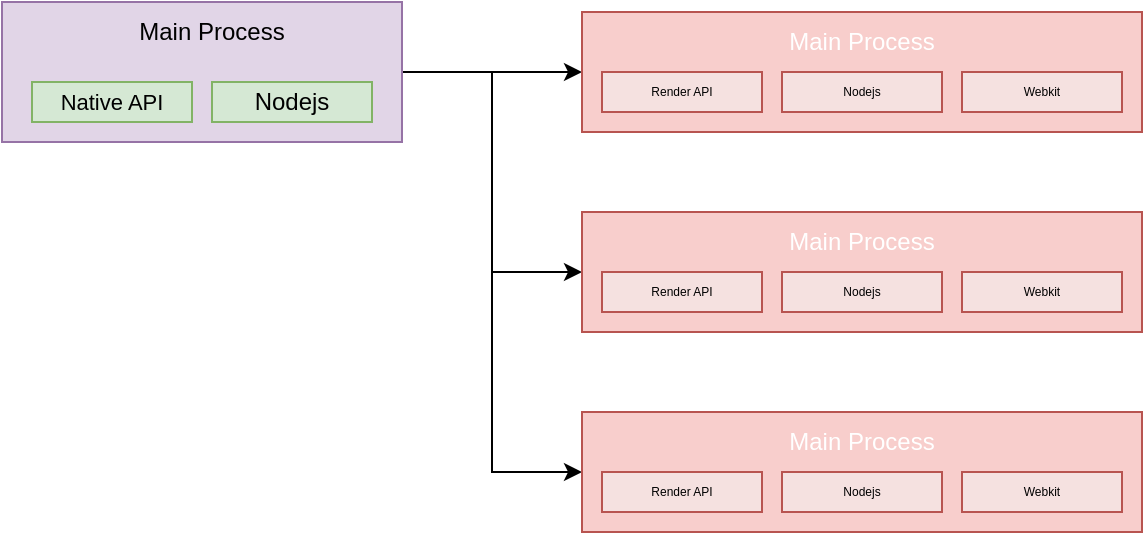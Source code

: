 <mxfile version="21.3.5" type="github">
  <diagram name="第 1 页" id="i7Nl1X1JWIGGdcwZOCES">
    <mxGraphModel dx="1283" dy="719" grid="1" gridSize="10" guides="1" tooltips="1" connect="1" arrows="1" fold="1" page="1" pageScale="1" pageWidth="827" pageHeight="1169" math="0" shadow="0">
      <root>
        <mxCell id="0" />
        <mxCell id="1" parent="0" />
        <mxCell id="HTUoIQ_aqMkniWgsbpct-31" style="edgeStyle=orthogonalEdgeStyle;rounded=0;orthogonalLoop=1;jettySize=auto;html=1;" edge="1" parent="1" source="HTUoIQ_aqMkniWgsbpct-1" target="HTUoIQ_aqMkniWgsbpct-5">
          <mxGeometry relative="1" as="geometry" />
        </mxCell>
        <mxCell id="HTUoIQ_aqMkniWgsbpct-32" style="edgeStyle=orthogonalEdgeStyle;rounded=0;orthogonalLoop=1;jettySize=auto;html=1;entryX=0;entryY=0.5;entryDx=0;entryDy=0;" edge="1" parent="1" source="HTUoIQ_aqMkniWgsbpct-1" target="HTUoIQ_aqMkniWgsbpct-20">
          <mxGeometry relative="1" as="geometry" />
        </mxCell>
        <mxCell id="HTUoIQ_aqMkniWgsbpct-33" style="edgeStyle=orthogonalEdgeStyle;rounded=0;orthogonalLoop=1;jettySize=auto;html=1;entryX=0;entryY=0.5;entryDx=0;entryDy=0;" edge="1" parent="1" source="HTUoIQ_aqMkniWgsbpct-1" target="HTUoIQ_aqMkniWgsbpct-25">
          <mxGeometry relative="1" as="geometry" />
        </mxCell>
        <mxCell id="HTUoIQ_aqMkniWgsbpct-1" value="" style="rounded=0;whiteSpace=wrap;html=1;fillColor=#e1d5e7;strokeColor=#9673a6;" vertex="1" parent="1">
          <mxGeometry x="230" y="215" width="200" height="70" as="geometry" />
        </mxCell>
        <mxCell id="HTUoIQ_aqMkniWgsbpct-2" value="Main Process" style="text;html=1;align=center;verticalAlign=middle;whiteSpace=wrap;rounded=0;fontColor=#000000;" vertex="1" parent="1">
          <mxGeometry x="295" y="215" width="80" height="30" as="geometry" />
        </mxCell>
        <mxCell id="HTUoIQ_aqMkniWgsbpct-3" value="&lt;font style=&quot;font-size: 11px;&quot;&gt;Native API&lt;/font&gt;" style="rounded=0;whiteSpace=wrap;html=1;fillColor=#d5e8d4;strokeColor=#82b366;fontSize=7;" vertex="1" parent="1">
          <mxGeometry x="245" y="255" width="80" height="20" as="geometry" />
        </mxCell>
        <mxCell id="HTUoIQ_aqMkniWgsbpct-4" value="Nodejs" style="rounded=0;whiteSpace=wrap;html=1;fillColor=#d5e8d4;strokeColor=#82b366;" vertex="1" parent="1">
          <mxGeometry x="335" y="255" width="80" height="20" as="geometry" />
        </mxCell>
        <mxCell id="HTUoIQ_aqMkniWgsbpct-5" value="" style="rounded=0;whiteSpace=wrap;html=1;fillColor=#f8cecc;strokeColor=#b85450;" vertex="1" parent="1">
          <mxGeometry x="520" y="220" width="280" height="60" as="geometry" />
        </mxCell>
        <mxCell id="HTUoIQ_aqMkniWgsbpct-6" value="Main Process" style="text;html=1;align=center;verticalAlign=middle;whiteSpace=wrap;rounded=0;fontColor=#FFFFFF;" vertex="1" parent="1">
          <mxGeometry x="620" y="220" width="80" height="30" as="geometry" />
        </mxCell>
        <mxCell id="HTUoIQ_aqMkniWgsbpct-7" value="Render API" style="rounded=0;whiteSpace=wrap;html=1;fillColor=#f5e1e0;strokeColor=#b85450;fontSize=6;fillStyle=auto;gradientColor=none;" vertex="1" parent="1">
          <mxGeometry x="530" y="250" width="80" height="20" as="geometry" />
        </mxCell>
        <mxCell id="HTUoIQ_aqMkniWgsbpct-8" value="Nodejs" style="rounded=0;whiteSpace=wrap;html=1;fillColor=#f5e1e0;strokeColor=#b85450;fontSize=6;fillStyle=auto;gradientColor=none;" vertex="1" parent="1">
          <mxGeometry x="620" y="250" width="80" height="20" as="geometry" />
        </mxCell>
        <mxCell id="HTUoIQ_aqMkniWgsbpct-9" value="Webkit" style="rounded=0;whiteSpace=wrap;html=1;fillColor=#f5e1e0;strokeColor=#b85450;fontSize=6;fillStyle=auto;gradientColor=none;" vertex="1" parent="1">
          <mxGeometry x="710" y="250" width="80" height="20" as="geometry" />
        </mxCell>
        <mxCell id="HTUoIQ_aqMkniWgsbpct-20" value="" style="rounded=0;whiteSpace=wrap;html=1;fillColor=#f8cecc;strokeColor=#b85450;" vertex="1" parent="1">
          <mxGeometry x="520" y="320" width="280" height="60" as="geometry" />
        </mxCell>
        <mxCell id="HTUoIQ_aqMkniWgsbpct-21" value="Main Process" style="text;html=1;align=center;verticalAlign=middle;whiteSpace=wrap;rounded=0;fontColor=#FFFFFF;" vertex="1" parent="1">
          <mxGeometry x="620" y="320" width="80" height="30" as="geometry" />
        </mxCell>
        <mxCell id="HTUoIQ_aqMkniWgsbpct-22" value="Render API" style="rounded=0;whiteSpace=wrap;html=1;fillColor=#f5e1e0;strokeColor=#b85450;fontSize=6;fillStyle=auto;gradientColor=none;" vertex="1" parent="1">
          <mxGeometry x="530" y="350" width="80" height="20" as="geometry" />
        </mxCell>
        <mxCell id="HTUoIQ_aqMkniWgsbpct-23" value="Nodejs" style="rounded=0;whiteSpace=wrap;html=1;fillColor=#f5e1e0;strokeColor=#b85450;fontSize=6;fillStyle=auto;gradientColor=none;" vertex="1" parent="1">
          <mxGeometry x="620" y="350" width="80" height="20" as="geometry" />
        </mxCell>
        <mxCell id="HTUoIQ_aqMkniWgsbpct-24" value="Webkit" style="rounded=0;whiteSpace=wrap;html=1;fillColor=#f5e1e0;strokeColor=#b85450;fontSize=6;fillStyle=auto;gradientColor=none;" vertex="1" parent="1">
          <mxGeometry x="710" y="350" width="80" height="20" as="geometry" />
        </mxCell>
        <mxCell id="HTUoIQ_aqMkniWgsbpct-25" value="" style="rounded=0;whiteSpace=wrap;html=1;fillColor=#f8cecc;strokeColor=#b85450;" vertex="1" parent="1">
          <mxGeometry x="520" y="420" width="280" height="60" as="geometry" />
        </mxCell>
        <mxCell id="HTUoIQ_aqMkniWgsbpct-26" value="Main Process" style="text;html=1;align=center;verticalAlign=middle;whiteSpace=wrap;rounded=0;fontColor=#FFFFFF;" vertex="1" parent="1">
          <mxGeometry x="620" y="420" width="80" height="30" as="geometry" />
        </mxCell>
        <mxCell id="HTUoIQ_aqMkniWgsbpct-27" value="Render API" style="rounded=0;whiteSpace=wrap;html=1;fillColor=#f5e1e0;strokeColor=#b85450;fontSize=6;fillStyle=auto;gradientColor=none;" vertex="1" parent="1">
          <mxGeometry x="530" y="450" width="80" height="20" as="geometry" />
        </mxCell>
        <mxCell id="HTUoIQ_aqMkniWgsbpct-28" value="Nodejs" style="rounded=0;whiteSpace=wrap;html=1;fillColor=#f5e1e0;strokeColor=#b85450;fontSize=6;fillStyle=auto;gradientColor=none;" vertex="1" parent="1">
          <mxGeometry x="620" y="450" width="80" height="20" as="geometry" />
        </mxCell>
        <mxCell id="HTUoIQ_aqMkniWgsbpct-29" value="Webkit" style="rounded=0;whiteSpace=wrap;html=1;fillColor=#f5e1e0;strokeColor=#b85450;fontSize=6;fillStyle=auto;gradientColor=none;" vertex="1" parent="1">
          <mxGeometry x="710" y="450" width="80" height="20" as="geometry" />
        </mxCell>
      </root>
    </mxGraphModel>
  </diagram>
</mxfile>
